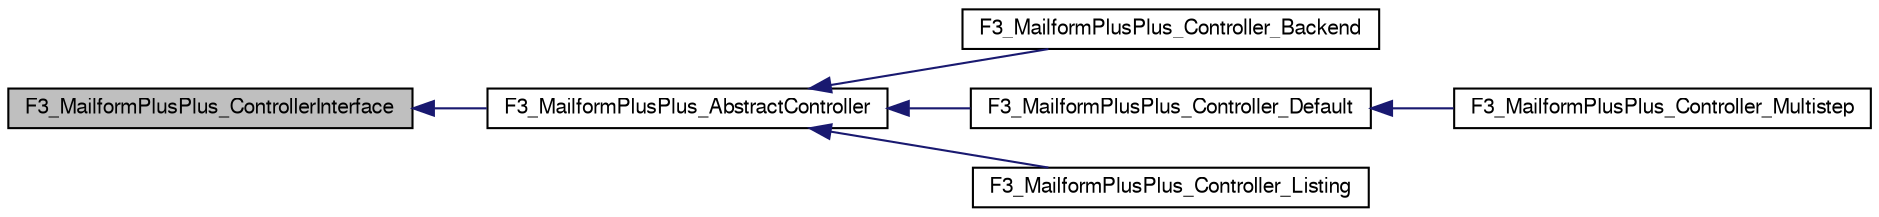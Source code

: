 digraph G
{
  edge [fontname="FreeSans",fontsize="10",labelfontname="FreeSans",labelfontsize="10"];
  node [fontname="FreeSans",fontsize="10",shape=record];
  rankdir=LR;
  Node1 [label="F3_MailformPlusPlus_ControllerInterface",height=0.2,width=0.4,color="black", fillcolor="grey75", style="filled" fontcolor="black"];
  Node1 -> Node2 [dir=back,color="midnightblue",fontsize="10",style="solid",fontname="FreeSans"];
  Node2 [label="F3_MailformPlusPlus_AbstractController",height=0.2,width=0.4,color="black", fillcolor="white", style="filled",URL="$dc/d37/class_f3___mailform_plus_plus___abstract_controller.html"];
  Node2 -> Node3 [dir=back,color="midnightblue",fontsize="10",style="solid",fontname="FreeSans"];
  Node3 [label="F3_MailformPlusPlus_Controller_Backend",height=0.2,width=0.4,color="black", fillcolor="white", style="filled",URL="$de/ddf/class_f3___mailform_plus_plus___controller___backend.html"];
  Node2 -> Node4 [dir=back,color="midnightblue",fontsize="10",style="solid",fontname="FreeSans"];
  Node4 [label="F3_MailformPlusPlus_Controller_Default",height=0.2,width=0.4,color="black", fillcolor="white", style="filled",URL="$d1/d79/class_f3___mailform_plus_plus___controller___default.html"];
  Node4 -> Node5 [dir=back,color="midnightblue",fontsize="10",style="solid",fontname="FreeSans"];
  Node5 [label="F3_MailformPlusPlus_Controller_Multistep",height=0.2,width=0.4,color="black", fillcolor="white", style="filled",URL="$de/d32/class_f3___mailform_plus_plus___controller___multistep.html"];
  Node2 -> Node6 [dir=back,color="midnightblue",fontsize="10",style="solid",fontname="FreeSans"];
  Node6 [label="F3_MailformPlusPlus_Controller_Listing",height=0.2,width=0.4,color="black", fillcolor="white", style="filled",URL="$d9/dc7/class_f3___mailform_plus_plus___controller___listing.html"];
}
